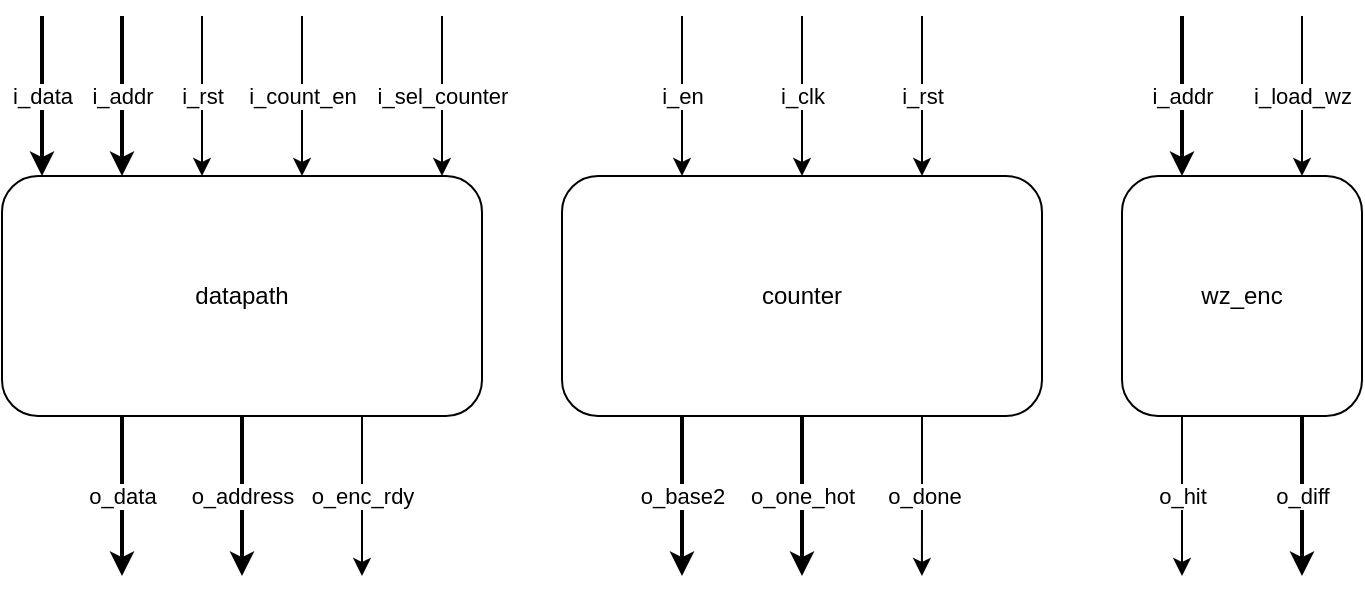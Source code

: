 <mxfile version="13.0.3" type="device" pages="5"><diagram id="U-u-7wbyXNDaU-ZjWPHe" name="components"><mxGraphModel dx="1326" dy="829" grid="1" gridSize="10" guides="1" tooltips="1" connect="1" arrows="1" fold="1" page="1" pageScale="1" pageWidth="1654" pageHeight="1169" math="0" shadow="0"><root><mxCell id="Kmbq1MY3K7T4Lk6qMz7o-0"/><mxCell id="Kmbq1MY3K7T4Lk6qMz7o-1" parent="Kmbq1MY3K7T4Lk6qMz7o-0"/><mxCell id="Kmbq1MY3K7T4Lk6qMz7o-9" value="o_done" style="edgeStyle=orthogonalEdgeStyle;rounded=0;orthogonalLoop=1;jettySize=auto;html=1;exitX=0.75;exitY=1;exitDx=0;exitDy=0;strokeWidth=1;" parent="Kmbq1MY3K7T4Lk6qMz7o-1" source="Kmbq1MY3K7T4Lk6qMz7o-2" edge="1"><mxGeometry relative="1" as="geometry"><mxPoint x="939.966" y="560.0" as="targetPoint"/></mxGeometry></mxCell><mxCell id="Kmbq1MY3K7T4Lk6qMz7o-2" value="counter" style="rounded=1;whiteSpace=wrap;html=1;" parent="Kmbq1MY3K7T4Lk6qMz7o-1" vertex="1"><mxGeometry x="760" y="360" width="240" height="120" as="geometry"/></mxCell><mxCell id="Kmbq1MY3K7T4Lk6qMz7o-3" value="i_en" style="endArrow=classic;html=1;entryX=0.25;entryY=0;entryDx=0;entryDy=0;" parent="Kmbq1MY3K7T4Lk6qMz7o-1" target="Kmbq1MY3K7T4Lk6qMz7o-2" edge="1"><mxGeometry width="50" height="50" relative="1" as="geometry"><mxPoint x="820" y="280" as="sourcePoint"/><mxPoint x="1020" y="420" as="targetPoint"/></mxGeometry></mxCell><mxCell id="Kmbq1MY3K7T4Lk6qMz7o-4" value="i_clk" style="endArrow=classic;html=1;entryX=0.5;entryY=0;entryDx=0;entryDy=0;" parent="Kmbq1MY3K7T4Lk6qMz7o-1" target="Kmbq1MY3K7T4Lk6qMz7o-2" edge="1"><mxGeometry width="50" height="50" relative="1" as="geometry"><mxPoint x="880" y="280" as="sourcePoint"/><mxPoint x="900" y="330" as="targetPoint"/></mxGeometry></mxCell><mxCell id="Kmbq1MY3K7T4Lk6qMz7o-5" value="i_rst" style="endArrow=classic;html=1;entryX=0.75;entryY=0;entryDx=0;entryDy=0;" parent="Kmbq1MY3K7T4Lk6qMz7o-1" target="Kmbq1MY3K7T4Lk6qMz7o-2" edge="1"><mxGeometry width="50" height="50" relative="1" as="geometry"><mxPoint x="940" y="280" as="sourcePoint"/><mxPoint x="1090" y="310" as="targetPoint"/></mxGeometry></mxCell><mxCell id="Kmbq1MY3K7T4Lk6qMz7o-7" value="o_base2" style="endArrow=classic;html=1;exitX=0.25;exitY=1;exitDx=0;exitDy=0;strokeWidth=2;" parent="Kmbq1MY3K7T4Lk6qMz7o-1" source="Kmbq1MY3K7T4Lk6qMz7o-2" edge="1"><mxGeometry width="50" height="50" relative="1" as="geometry"><mxPoint x="910" y="480" as="sourcePoint"/><mxPoint x="820" y="560" as="targetPoint"/></mxGeometry></mxCell><mxCell id="Kmbq1MY3K7T4Lk6qMz7o-8" value="o_one_hot" style="endArrow=classic;html=1;exitX=0.5;exitY=1;exitDx=0;exitDy=0;strokeWidth=2;" parent="Kmbq1MY3K7T4Lk6qMz7o-1" source="Kmbq1MY3K7T4Lk6qMz7o-2" edge="1"><mxGeometry width="50" height="50" relative="1" as="geometry"><mxPoint x="859.66" y="490.0" as="sourcePoint"/><mxPoint x="880" y="560" as="targetPoint"/></mxGeometry></mxCell><mxCell id="gaJ0XXny2ykiaNRSYuWR-2" value="o_hit" style="edgeStyle=elbowEdgeStyle;rounded=0;orthogonalLoop=1;jettySize=auto;elbow=vertical;html=1;exitX=0.25;exitY=1;exitDx=0;exitDy=0;" parent="Kmbq1MY3K7T4Lk6qMz7o-1" source="TLM-tH3S3ComX0sY8Gb4-0" edge="1"><mxGeometry relative="1" as="geometry"><mxPoint x="1070" y="560" as="targetPoint"/></mxGeometry></mxCell><mxCell id="gaJ0XXny2ykiaNRSYuWR-3" value="o_diff" style="edgeStyle=elbowEdgeStyle;rounded=0;orthogonalLoop=1;jettySize=auto;elbow=vertical;html=1;exitX=0.75;exitY=1;exitDx=0;exitDy=0;strokeWidth=2;" parent="Kmbq1MY3K7T4Lk6qMz7o-1" source="TLM-tH3S3ComX0sY8Gb4-0" edge="1"><mxGeometry relative="1" as="geometry"><mxPoint x="1130" y="560" as="targetPoint"/></mxGeometry></mxCell><mxCell id="TLM-tH3S3ComX0sY8Gb4-0" value="wz_enc" style="rounded=1;whiteSpace=wrap;html=1;" parent="Kmbq1MY3K7T4Lk6qMz7o-1" vertex="1"><mxGeometry x="1040" y="360" width="120" height="120" as="geometry"/></mxCell><mxCell id="gaJ0XXny2ykiaNRSYuWR-4" value="i_addr" style="endArrow=classic;html=1;entryX=0.25;entryY=0;entryDx=0;entryDy=0;strokeWidth=2;" parent="Kmbq1MY3K7T4Lk6qMz7o-1" target="TLM-tH3S3ComX0sY8Gb4-0" edge="1"><mxGeometry width="50" height="50" relative="1" as="geometry"><mxPoint x="1070" y="280" as="sourcePoint"/><mxPoint x="1070" y="280" as="targetPoint"/></mxGeometry></mxCell><mxCell id="gaJ0XXny2ykiaNRSYuWR-5" value="i_load_wz" style="endArrow=classic;html=1;entryX=0.75;entryY=0;entryDx=0;entryDy=0;" parent="Kmbq1MY3K7T4Lk6qMz7o-1" target="TLM-tH3S3ComX0sY8Gb4-0" edge="1"><mxGeometry width="50" height="50" relative="1" as="geometry"><mxPoint x="1130" y="280" as="sourcePoint"/><mxPoint x="1080" y="370" as="targetPoint"/></mxGeometry></mxCell><mxCell id="RjGro2u4L_zNt9TuXHFy-1" value="o_data" style="edgeStyle=elbowEdgeStyle;rounded=0;orthogonalLoop=1;jettySize=auto;elbow=vertical;html=1;exitX=0.25;exitY=1;exitDx=0;exitDy=0;strokeWidth=2;" parent="Kmbq1MY3K7T4Lk6qMz7o-1" source="RjGro2u4L_zNt9TuXHFy-0" edge="1"><mxGeometry relative="1" as="geometry"><mxPoint x="540" y="560" as="targetPoint"/></mxGeometry></mxCell><mxCell id="RjGro2u4L_zNt9TuXHFy-2" value="o_address" style="edgeStyle=elbowEdgeStyle;rounded=0;orthogonalLoop=1;jettySize=auto;elbow=vertical;html=1;exitX=0.5;exitY=1;exitDx=0;exitDy=0;strokeWidth=2;" parent="Kmbq1MY3K7T4Lk6qMz7o-1" source="RjGro2u4L_zNt9TuXHFy-0" edge="1"><mxGeometry relative="1" as="geometry"><mxPoint x="600" y="560" as="targetPoint"/></mxGeometry></mxCell><mxCell id="RjGro2u4L_zNt9TuXHFy-3" value="o_enc_rdy" style="edgeStyle=elbowEdgeStyle;rounded=0;orthogonalLoop=1;jettySize=auto;elbow=vertical;html=1;exitX=0.75;exitY=1;exitDx=0;exitDy=0;strokeWidth=1;" parent="Kmbq1MY3K7T4Lk6qMz7o-1" source="RjGro2u4L_zNt9TuXHFy-0" edge="1"><mxGeometry relative="1" as="geometry"><mxPoint x="660" y="560" as="targetPoint"/></mxGeometry></mxCell><mxCell id="RjGro2u4L_zNt9TuXHFy-0" value="datapath" style="rounded=1;whiteSpace=wrap;html=1;" parent="Kmbq1MY3K7T4Lk6qMz7o-1" vertex="1"><mxGeometry x="480" y="360" width="240" height="120" as="geometry"/></mxCell><mxCell id="RjGro2u4L_zNt9TuXHFy-4" value="i_rst" style="endArrow=classic;html=1;strokeWidth=1;" parent="Kmbq1MY3K7T4Lk6qMz7o-1" edge="1"><mxGeometry width="50" height="50" relative="1" as="geometry"><mxPoint x="580" y="280" as="sourcePoint"/><mxPoint x="580" y="360" as="targetPoint"/></mxGeometry></mxCell><mxCell id="RjGro2u4L_zNt9TuXHFy-5" value="i_data" style="endArrow=classic;html=1;strokeWidth=2;entryX=0.25;entryY=0;entryDx=0;entryDy=0;" parent="Kmbq1MY3K7T4Lk6qMz7o-1" edge="1"><mxGeometry width="50" height="50" relative="1" as="geometry"><mxPoint x="500" y="280" as="sourcePoint"/><mxPoint x="500" y="360" as="targetPoint"/></mxGeometry></mxCell><mxCell id="RjGro2u4L_zNt9TuXHFy-6" value="i_addr" style="endArrow=classic;html=1;strokeWidth=2;entryX=0.25;entryY=0;entryDx=0;entryDy=0;" parent="Kmbq1MY3K7T4Lk6qMz7o-1" edge="1"><mxGeometry width="50" height="50" relative="1" as="geometry"><mxPoint x="540" y="280" as="sourcePoint"/><mxPoint x="540" y="360" as="targetPoint"/></mxGeometry></mxCell><mxCell id="RjGro2u4L_zNt9TuXHFy-7" value="i_count_en" style="endArrow=classic;html=1;strokeWidth=1;entryX=0.25;entryY=0;entryDx=0;entryDy=0;" parent="Kmbq1MY3K7T4Lk6qMz7o-1" edge="1"><mxGeometry width="50" height="50" relative="1" as="geometry"><mxPoint x="630" y="280" as="sourcePoint"/><mxPoint x="630" y="360" as="targetPoint"/></mxGeometry></mxCell><mxCell id="RjGro2u4L_zNt9TuXHFy-8" value="i_sel_counter" style="endArrow=classic;html=1;strokeWidth=1;entryX=0.25;entryY=0;entryDx=0;entryDy=0;" parent="Kmbq1MY3K7T4Lk6qMz7o-1" edge="1"><mxGeometry width="50" height="50" relative="1" as="geometry"><mxPoint x="700" y="280" as="sourcePoint"/><mxPoint x="700" y="360" as="targetPoint"/></mxGeometry></mxCell></root></mxGraphModel></diagram><diagram id="ENwiWBArQQKBc1c1iL5N" name="main"><mxGraphModel dx="1185" dy="704" grid="1" gridSize="10" guides="1" tooltips="1" connect="1" arrows="1" fold="1" page="1" pageScale="1" pageWidth="1654" pageHeight="1169" math="0" shadow="0"><root><mxCell id="5516ct2orETb8emHMhww-0"/><mxCell id="5516ct2orETb8emHMhww-1" parent="5516ct2orETb8emHMhww-0"/><mxCell id="Lgjb-WI2mwpYRrPppWM4-3" value="o_data" style="edgeStyle=none;rounded=0;comic=0;jumpStyle=none;orthogonalLoop=1;jettySize=auto;html=1;exitX=0.25;exitY=1;exitDx=0;exitDy=0;entryX=0.5;entryY=0;entryDx=0;entryDy=0;shadow=0;strokeWidth=2;" edge="1" parent="5516ct2orETb8emHMhww-1" target="Lgjb-WI2mwpYRrPppWM4-1"><mxGeometry relative="1" as="geometry"><mxPoint x="700" y="440" as="sourcePoint"/></mxGeometry></mxCell><mxCell id="Lgjb-WI2mwpYRrPppWM4-4" value="o_address" style="edgeStyle=none;rounded=0;comic=0;jumpStyle=none;orthogonalLoop=1;jettySize=auto;html=1;exitX=0.5;exitY=1;exitDx=0;exitDy=0;shadow=0;strokeWidth=2;fontStyle=5" edge="1" parent="5516ct2orETb8emHMhww-1"><mxGeometry relative="1" as="geometry"><mxPoint x="770" y="680" as="targetPoint"/><mxPoint x="770" y="440" as="sourcePoint"/></mxGeometry></mxCell><mxCell id="Lgjb-WI2mwpYRrPppWM4-13" value="o_done" style="rounded=0;comic=0;jumpStyle=none;orthogonalLoop=1;jettySize=auto;elbow=vertical;html=1;exitX=0.75;exitY=1;exitDx=0;exitDy=0;shadow=0;strokeWidth=1;fontStyle=5" edge="1" parent="5516ct2orETb8emHMhww-1"><mxGeometry relative="1" as="geometry"><mxPoint x="840" y="680" as="targetPoint"/><mxPoint x="840" y="440" as="sourcePoint"/></mxGeometry></mxCell><mxCell id="Lgjb-WI2mwpYRrPppWM4-0" value="datapath" style="rounded=1;whiteSpace=wrap;html=1;" vertex="1" parent="5516ct2orETb8emHMhww-1"><mxGeometry x="680" y="320" width="280" height="120" as="geometry"/></mxCell><mxCell id="Lgjb-WI2mwpYRrPppWM4-5" value="o_data" style="edgeStyle=none;rounded=0;comic=0;jumpStyle=none;orthogonalLoop=1;jettySize=auto;html=1;shadow=0;strokeWidth=2;fontStyle=5" edge="1" parent="5516ct2orETb8emHMhww-1" source="Lgjb-WI2mwpYRrPppWM4-1"><mxGeometry relative="1" as="geometry"><mxPoint x="700" y="680" as="targetPoint"/></mxGeometry></mxCell><mxCell id="Lgjb-WI2mwpYRrPppWM4-1" value="r_cache" style="rounded=0;whiteSpace=wrap;html=1;" vertex="1" parent="5516ct2orETb8emHMhww-1"><mxGeometry x="660" y="520" width="80" height="40" as="geometry"/></mxCell><mxCell id="Lgjb-WI2mwpYRrPppWM4-2" value="i_data" style="endArrow=classic;html=1;shadow=0;strokeWidth=2;entryX=0.25;entryY=0;entryDx=0;entryDy=0;fontStyle=5" edge="1" parent="5516ct2orETb8emHMhww-1"><mxGeometry width="50" height="50" relative="1" as="geometry"><mxPoint x="800" y="160" as="sourcePoint"/><mxPoint x="800" y="320" as="targetPoint"/></mxGeometry></mxCell><mxCell id="Lgjb-WI2mwpYRrPppWM4-6" value="count_en" style="endArrow=classic;html=1;shadow=0;strokeWidth=1;" edge="1" parent="5516ct2orETb8emHMhww-1"><mxGeometry width="50" height="50" relative="1" as="geometry"><mxPoint x="540" y="349.5" as="sourcePoint"/><mxPoint x="680" y="349.5" as="targetPoint"/></mxGeometry></mxCell><mxCell id="Lgjb-WI2mwpYRrPppWM4-7" value="addr" style="endArrow=classic;html=1;shadow=0;strokeWidth=1;" edge="1" parent="5516ct2orETb8emHMhww-1"><mxGeometry width="50" height="50" relative="1" as="geometry"><mxPoint x="540" y="379.5" as="sourcePoint"/><mxPoint x="680" y="379.5" as="targetPoint"/></mxGeometry></mxCell><mxCell id="Lgjb-WI2mwpYRrPppWM4-8" value="sel_counter" style="endArrow=classic;html=1;shadow=0;strokeWidth=1;" edge="1" parent="5516ct2orETb8emHMhww-1"><mxGeometry width="50" height="50" relative="1" as="geometry"><mxPoint x="540" y="409.5" as="sourcePoint"/><mxPoint x="680" y="409.5" as="targetPoint"/></mxGeometry></mxCell><mxCell id="Lgjb-WI2mwpYRrPppWM4-9" value="o_enc_rdy" style="endArrow=classic;html=1;shadow=0;strokeWidth=1;" edge="1" parent="5516ct2orETb8emHMhww-1"><mxGeometry width="50" height="50" relative="1" as="geometry"><mxPoint x="960" y="360" as="sourcePoint"/><mxPoint x="1040" y="360" as="targetPoint"/><mxPoint as="offset"/></mxGeometry></mxCell><mxCell id="Lgjb-WI2mwpYRrPppWM4-10" value="i_rst" style="endArrow=classic;html=1;shadow=0;strokeWidth=1;entryX=0.25;entryY=0;entryDx=0;entryDy=0;fontStyle=5" edge="1" parent="5516ct2orETb8emHMhww-1"><mxGeometry width="50" height="50" relative="1" as="geometry"><mxPoint x="760" y="160" as="sourcePoint"/><mxPoint x="760" y="320" as="targetPoint"/></mxGeometry></mxCell><mxCell id="Lgjb-WI2mwpYRrPppWM4-11" value="" style="endArrow=classic;html=1;shadow=0;strokeWidth=1;entryX=0.25;entryY=0;entryDx=0;entryDy=0;edgeStyle=elbowEdgeStyle;elbow=vertical;rounded=0;" edge="1" parent="5516ct2orETb8emHMhww-1"><mxGeometry width="50" height="50" relative="1" as="geometry"><mxPoint x="480" y="160" as="sourcePoint"/><mxPoint x="710" y="320" as="targetPoint"/></mxGeometry></mxCell><mxCell id="Lgjb-WI2mwpYRrPppWM4-12" value="i_clk" style="endArrow=classic;html=1;shadow=0;strokeWidth=1;entryX=0;entryY=0.5;entryDx=0;entryDy=0;edgeStyle=elbowEdgeStyle;elbow=vertical;rounded=0;fontStyle=5" edge="1" parent="5516ct2orETb8emHMhww-1" target="Lgjb-WI2mwpYRrPppWM4-1"><mxGeometry x="-0.857" width="50" height="50" relative="1" as="geometry"><mxPoint x="480" y="160" as="sourcePoint"/><mxPoint x="720" y="330" as="targetPoint"/><Array as="points"><mxPoint x="590" y="540"/></Array><mxPoint as="offset"/></mxGeometry></mxCell><mxCell id="Lgjb-WI2mwpYRrPppWM4-14" value="o_en" style="rounded=0;comic=0;jumpStyle=none;orthogonalLoop=1;jettySize=auto;elbow=vertical;html=1;exitX=0.75;exitY=1;exitDx=0;exitDy=0;shadow=0;strokeWidth=1;fontStyle=5" edge="1" parent="5516ct2orETb8emHMhww-1"><mxGeometry relative="1" as="geometry"><mxPoint x="880" y="680" as="targetPoint"/><mxPoint x="880" y="440" as="sourcePoint"/></mxGeometry></mxCell><mxCell id="Lgjb-WI2mwpYRrPppWM4-15" value="o_we" style="rounded=0;comic=0;jumpStyle=none;orthogonalLoop=1;jettySize=auto;elbow=vertical;html=1;exitX=0.75;exitY=1;exitDx=0;exitDy=0;shadow=0;strokeWidth=1;fontStyle=5" edge="1" parent="5516ct2orETb8emHMhww-1"><mxGeometry relative="1" as="geometry"><mxPoint x="920" y="680" as="targetPoint"/><mxPoint x="920" y="440" as="sourcePoint"/></mxGeometry></mxCell></root></mxGraphModel></diagram><diagram name="datapath" id="90a13364-a465-7bf4-72fc-28e22215d7a0"><mxGraphModel dx="1422" dy="845" grid="1" gridSize="10" guides="1" tooltips="1" connect="1" arrows="1" fold="1" page="1" pageScale="1.5" pageWidth="1169" pageHeight="826" background="#ffffff" math="0" shadow="0"><root><mxCell id="0" style=";html=1;"/><mxCell id="1" style=";html=1;" parent="0"/><mxCell id="UU-vwFMuOgw6ZdOPtL1q-74" style="edgeStyle=orthogonalEdgeStyle;rounded=0;orthogonalLoop=1;jettySize=auto;html=1;entryX=0.25;entryY=0;entryDx=0;entryDy=0;startArrow=none;startFill=0;endArrow=classic;endFill=1;strokeWidth=2;" parent="1" target="UU-vwFMuOgw6ZdOPtL1q-73" edge="1"><mxGeometry relative="1" as="geometry"><mxPoint x="320" y="220" as="sourcePoint"/></mxGeometry></mxCell><mxCell id="UU-vwFMuOgw6ZdOPtL1q-90" style="edgeStyle=orthogonalEdgeStyle;rounded=0;orthogonalLoop=1;jettySize=auto;html=1;entryX=0.25;entryY=0;entryDx=0;entryDy=0;startArrow=none;startFill=0;endArrow=classic;endFill=1;strokeWidth=2;" parent="1" target="UU-vwFMuOgw6ZdOPtL1q-76" edge="1"><mxGeometry relative="1" as="geometry"><mxPoint x="320" y="220" as="sourcePoint"/></mxGeometry></mxCell><mxCell id="ANZTSxBpEWUPk6gIo-lv-10" style="edgeStyle=orthogonalEdgeStyle;rounded=0;orthogonalLoop=1;jettySize=auto;html=1;entryX=0.75;entryY=1;entryDx=0;entryDy=0;strokeWidth=2;" parent="1" target="ANZTSxBpEWUPk6gIo-lv-8" edge="1"><mxGeometry relative="1" as="geometry"><mxPoint x="320" y="220" as="sourcePoint"/><Array as="points"><mxPoint x="480" y="220"/><mxPoint x="480" y="680"/></Array></mxGeometry></mxCell><mxCell id="zD5_BZJarvWdJ6b_i9cq-2" value="8" style="text;html=1;align=center;verticalAlign=middle;resizable=0;points=[];autosize=1;" parent="1" vertex="1"><mxGeometry x="400" y="200" width="20" height="20" as="geometry"/></mxCell><mxCell id="fnKZghGSpmCTNJsCgcXP-64" style="edgeStyle=elbowEdgeStyle;rounded=0;orthogonalLoop=1;jettySize=auto;elbow=vertical;html=1;strokeWidth=2;fontSize=12;" parent="1" source="UU-vwFMuOgw6ZdOPtL1q-29" target="ANZTSxBpEWUPk6gIo-lv-1" edge="1"><mxGeometry relative="1" as="geometry"><Array as="points"><mxPoint x="620" y="620"/></Array></mxGeometry></mxCell><mxCell id="fnKZghGSpmCTNJsCgcXP-65" style="edgeStyle=elbowEdgeStyle;rounded=0;orthogonalLoop=1;jettySize=auto;elbow=vertical;html=1;strokeWidth=2;fontSize=12;" parent="1" source="UU-vwFMuOgw6ZdOPtL1q-29" target="UU-vwFMuOgw6ZdOPtL1q-117" edge="1"><mxGeometry relative="1" as="geometry"/></mxCell><mxCell id="UU-vwFMuOgw6ZdOPtL1q-29" value="concat" style="rounded=0;whiteSpace=wrap;html=1;portConstraintRotation=0;" parent="1" vertex="1"><mxGeometry x="630" y="560" width="120" height="40" as="geometry"/></mxCell><mxCell id="fnKZghGSpmCTNJsCgcXP-54" style="edgeStyle=elbowEdgeStyle;rounded=0;orthogonalLoop=1;jettySize=auto;html=1;exitX=0.25;exitY=1;exitDx=0;exitDy=0;entryX=0.25;entryY=0;entryDx=0;entryDy=0;strokeWidth=1;fontSize=12;elbow=vertical;" parent="1" source="UU-vwFMuOgw6ZdOPtL1q-73" target="UU-vwFMuOgw6ZdOPtL1q-29" edge="1"><mxGeometry relative="1" as="geometry"/></mxCell><mxCell id="fnKZghGSpmCTNJsCgcXP-59" style="edgeStyle=elbowEdgeStyle;rounded=0;orthogonalLoop=1;jettySize=auto;elbow=vertical;html=1;exitX=0.75;exitY=1;exitDx=0;exitDy=0;entryX=0.175;entryY=0.75;entryDx=0;entryDy=0;entryPerimeter=0;strokeWidth=2;fontSize=12;" parent="1" source="UU-vwFMuOgw6ZdOPtL1q-73" target="fnKZghGSpmCTNJsCgcXP-39" edge="1"><mxGeometry relative="1" as="geometry"><Array as="points"><mxPoint x="850" y="500"/><mxPoint x="870" y="520"/><mxPoint x="880" y="430"/><mxPoint x="810" y="410"/></Array></mxGeometry></mxCell><mxCell id="UU-vwFMuOgw6ZdOPtL1q-73" value="wz_enc" style="rounded=1;whiteSpace=wrap;html=1;absoluteArcSize=1;arcSize=14;strokeWidth=2;fillColor=#ffffff;" parent="1" vertex="1"><mxGeometry x="640" y="280" width="80" height="80" as="geometry"/></mxCell><mxCell id="fnKZghGSpmCTNJsCgcXP-55" style="edgeStyle=elbowEdgeStyle;rounded=0;orthogonalLoop=1;jettySize=auto;html=1;exitX=0.25;exitY=1;exitDx=0;exitDy=0;entryX=0.5;entryY=0;entryDx=0;entryDy=0;strokeWidth=1;fontSize=12;elbow=vertical;" parent="1" source="UU-vwFMuOgw6ZdOPtL1q-76" target="UU-vwFMuOgw6ZdOPtL1q-29" edge="1"><mxGeometry relative="1" as="geometry"><Array as="points"><mxPoint x="740" y="420"/><mxPoint x="710" y="450"/><mxPoint x="740" y="480"/></Array></mxGeometry></mxCell><mxCell id="fnKZghGSpmCTNJsCgcXP-60" style="edgeStyle=elbowEdgeStyle;rounded=0;orthogonalLoop=1;jettySize=auto;elbow=vertical;html=1;exitX=0.75;exitY=1;exitDx=0;exitDy=0;entryX=0.25;entryY=0.5;entryDx=0;entryDy=0;entryPerimeter=0;strokeWidth=2;fontSize=12;" parent="1" source="UU-vwFMuOgw6ZdOPtL1q-76" target="fnKZghGSpmCTNJsCgcXP-39" edge="1"><mxGeometry relative="1" as="geometry"><Array as="points"><mxPoint x="880" y="490"/><mxPoint x="900" y="420"/><mxPoint x="880" y="440"/><mxPoint x="870" y="420"/></Array></mxGeometry></mxCell><mxCell id="UU-vwFMuOgw6ZdOPtL1q-76" value="wz_enc" style="rounded=1;whiteSpace=wrap;html=1;absoluteArcSize=1;arcSize=14;strokeWidth=2;fillColor=#ffffff;" parent="1" vertex="1"><mxGeometry x="760" y="280" width="80" height="80" as="geometry"/></mxCell><mxCell id="fnKZghGSpmCTNJsCgcXP-56" style="edgeStyle=elbowEdgeStyle;rounded=0;orthogonalLoop=1;jettySize=auto;html=1;exitX=0.25;exitY=1;exitDx=0;exitDy=0;entryX=0.75;entryY=0;entryDx=0;entryDy=0;strokeWidth=1;fontSize=12;elbow=vertical;" parent="1" source="UU-vwFMuOgw6ZdOPtL1q-82" target="UU-vwFMuOgw6ZdOPtL1q-29" edge="1"><mxGeometry relative="1" as="geometry"><Array as="points"><mxPoint x="780" y="430"/><mxPoint x="760" y="460"/><mxPoint x="820" y="470"/><mxPoint x="830" y="470"/><mxPoint x="840" y="480"/><mxPoint x="820" y="500"/></Array></mxGeometry></mxCell><mxCell id="fnKZghGSpmCTNJsCgcXP-61" style="edgeStyle=elbowEdgeStyle;rounded=0;orthogonalLoop=1;jettySize=auto;elbow=vertical;html=1;exitX=0.75;exitY=1;exitDx=0;exitDy=0;entryX=0.175;entryY=0.25;entryDx=0;entryDy=0;entryPerimeter=0;strokeWidth=2;fontSize=12;" parent="1" source="UU-vwFMuOgw6ZdOPtL1q-82" target="fnKZghGSpmCTNJsCgcXP-39" edge="1"><mxGeometry relative="1" as="geometry"/></mxCell><mxCell id="UU-vwFMuOgw6ZdOPtL1q-82" value="wz_enc" style="rounded=1;whiteSpace=wrap;html=1;absoluteArcSize=1;arcSize=14;strokeWidth=2;fillColor=#ffffff;" parent="1" vertex="1"><mxGeometry x="920" y="280" width="80" height="80" as="geometry"/></mxCell><mxCell id="fnKZghGSpmCTNJsCgcXP-67" style="edgeStyle=elbowEdgeStyle;rounded=0;orthogonalLoop=1;jettySize=auto;elbow=vertical;html=1;entryX=0.75;entryY=0;entryDx=0;entryDy=0;strokeWidth=2;fontSize=12;" parent="1" source="UU-vwFMuOgw6ZdOPtL1q-97" target="ANZTSxBpEWUPk6gIo-lv-4" edge="1"><mxGeometry relative="1" as="geometry"><Array as="points"><mxPoint x="830" y="780"/></Array></mxGeometry></mxCell><mxCell id="UU-vwFMuOgw6ZdOPtL1q-97" value="&lt;div&gt;one hot&lt;/div&gt;" style="shape=trapezoid;perimeter=trapezoidPerimeter;whiteSpace=wrap;html=1;direction=west;" parent="1" vertex="1"><mxGeometry x="940" y="680" width="40" height="40" as="geometry"/></mxCell><mxCell id="ANZTSxBpEWUPk6gIo-lv-5" style="edgeStyle=orthogonalEdgeStyle;rounded=0;orthogonalLoop=1;jettySize=auto;html=1;entryX=0.25;entryY=0;entryDx=0;entryDy=0;strokeWidth=2;" parent="1" source="UU-vwFMuOgw6ZdOPtL1q-117" target="ANZTSxBpEWUPk6gIo-lv-4" edge="1"><mxGeometry relative="1" as="geometry"/></mxCell><mxCell id="UU-vwFMuOgw6ZdOPtL1q-117" value="&lt;div&gt;one hot -&amp;gt; base 2&lt;/div&gt;" style="shape=trapezoid;perimeter=trapezoidPerimeter;whiteSpace=wrap;html=1;direction=west;size=0;" parent="1" vertex="1"><mxGeometry x="630" y="680" width="120" height="40" as="geometry"/></mxCell><mxCell id="fnKZghGSpmCTNJsCgcXP-63" style="edgeStyle=elbowEdgeStyle;rounded=0;orthogonalLoop=1;jettySize=auto;elbow=vertical;html=1;entryX=1;entryY=0.5;entryDx=0;entryDy=0;strokeWidth=1;fontSize=12;" parent="1" source="ANZTSxBpEWUPk6gIo-lv-1" target="ANZTSxBpEWUPk6gIo-lv-8" edge="1"><mxGeometry relative="1" as="geometry"><Array as="points"><mxPoint x="490" y="620"/></Array></mxGeometry></mxCell><mxCell id="ANZTSxBpEWUPk6gIo-lv-1" value="= &quot;0..0&quot;" style="whiteSpace=wrap;html=1;aspect=fixed;" parent="1" vertex="1"><mxGeometry x="520" y="600" width="40" height="40" as="geometry"/></mxCell><mxCell id="f2RvjqjpFMo0ttfPOouO-3" style="edgeStyle=orthogonalEdgeStyle;rounded=0;orthogonalLoop=1;jettySize=auto;html=1;entryX=0.25;entryY=1;entryDx=0;entryDy=0;strokeWidth=2;" parent="1" source="ANZTSxBpEWUPk6gIo-lv-4" target="ANZTSxBpEWUPk6gIo-lv-8" edge="1"><mxGeometry relative="1" as="geometry"/></mxCell><mxCell id="ANZTSxBpEWUPk6gIo-lv-4" value="1&amp;amp;&amp;amp;" style="rounded=0;whiteSpace=wrap;html=1;direction=south;" parent="1" vertex="1"><mxGeometry x="520" y="720" width="40" height="80" as="geometry"/></mxCell><mxCell id="f2RvjqjpFMo0ttfPOouO-2" value="o_data" style="edgeStyle=orthogonalEdgeStyle;rounded=0;orthogonalLoop=1;jettySize=auto;html=1;strokeWidth=2;" parent="1" source="ANZTSxBpEWUPk6gIo-lv-8" edge="1"><mxGeometry relative="1" as="geometry"><mxPoint x="240" y="700" as="targetPoint"/></mxGeometry></mxCell><mxCell id="ANZTSxBpEWUPk6gIo-lv-8" value="1&lt;br&gt;&lt;br&gt;0" style="shape=trapezoid;perimeter=trapezoidPerimeter;whiteSpace=wrap;html=1;direction=north;" parent="1" vertex="1"><mxGeometry x="360" y="660" width="40" height="80" as="geometry"/></mxCell><mxCell id="Zlmip3JZs3uSMKgK2Kwt-2" value="o_address" style="edgeStyle=orthogonalEdgeStyle;rounded=0;orthogonalLoop=1;jettySize=auto;html=1;strokeWidth=2;" parent="1" source="Zlmip3JZs3uSMKgK2Kwt-1" edge="1"><mxGeometry relative="1" as="geometry"><mxPoint x="240" y="400" as="targetPoint"/></mxGeometry></mxCell><mxCell id="Zlmip3JZs3uSMKgK2Kwt-1" value="0&lt;br&gt;&lt;br&gt;1" style="shape=trapezoid;perimeter=trapezoidPerimeter;whiteSpace=wrap;html=1;direction=north;" parent="1" vertex="1"><mxGeometry x="360" y="360" width="40" height="80" as="geometry"/></mxCell><mxCell id="F2RpezKnoULTWUdSmdG8-3" value="one_hot" style="edgeStyle=orthogonalEdgeStyle;rounded=0;orthogonalLoop=1;jettySize=auto;html=1;entryX=0.5;entryY=0;entryDx=0;entryDy=0;strokeWidth=2;" parent="1" source="Zlmip3JZs3uSMKgK2Kwt-4" target="F2RpezKnoULTWUdSmdG8-2" edge="1"><mxGeometry relative="1" as="geometry"/></mxCell><mxCell id="fnKZghGSpmCTNJsCgcXP-69" value="base_2" style="edgeStyle=elbowEdgeStyle;rounded=0;orthogonalLoop=1;jettySize=auto;elbow=vertical;html=1;entryX=0.25;entryY=1;entryDx=0;entryDy=0;strokeWidth=2;fontSize=12;" parent="1" source="Zlmip3JZs3uSMKgK2Kwt-4" target="Zlmip3JZs3uSMKgK2Kwt-1" edge="1"><mxGeometry relative="1" as="geometry"><Array as="points"><mxPoint x="490" y="420"/></Array></mxGeometry></mxCell><mxCell id="fnKZghGSpmCTNJsCgcXP-73" value="o_enc_rdy" style="edgeStyle=elbowEdgeStyle;rounded=0;orthogonalLoop=1;jettySize=auto;elbow=vertical;html=1;strokeWidth=1;fontSize=12;" parent="1" source="Zlmip3JZs3uSMKgK2Kwt-4" edge="1"><mxGeometry relative="1" as="geometry"><mxPoint x="240" y="130" as="targetPoint"/></mxGeometry></mxCell><mxCell id="nXr28q1tsC3ML-Wkr7QW-1" value="i_clk" style="rounded=0;comic=0;jumpStyle=none;orthogonalLoop=1;jettySize=auto;elbow=vertical;html=1;shadow=0;strokeWidth=1;entryX=1;entryY=0.25;entryDx=0;entryDy=0;fontStyle=5" edge="1" parent="1"><mxGeometry relative="1" as="geometry"><mxPoint x="600" y="110" as="targetPoint"/><mxPoint x="680" y="110" as="sourcePoint"/><mxPoint as="offset"/></mxGeometry></mxCell><mxCell id="Zlmip3JZs3uSMKgK2Kwt-4" value="counter" style="rounded=1;whiteSpace=wrap;html=1;" parent="1" vertex="1"><mxGeometry x="520" y="100" width="80" height="60" as="geometry"/></mxCell><mxCell id="Zlmip3JZs3uSMKgK2Kwt-7" value="i_addr" style="endArrow=classic;html=1;entryX=0.75;entryY=1;entryDx=0;entryDy=0;strokeWidth=2;fontStyle=5" parent="1" target="Zlmip3JZs3uSMKgK2Kwt-1" edge="1"><mxGeometry width="50" height="50" relative="1" as="geometry"><mxPoint x="470" y="380" as="sourcePoint"/><mxPoint x="330" y="410" as="targetPoint"/></mxGeometry></mxCell><mxCell id="Zlmip3JZs3uSMKgK2Kwt-9" value="count_en" style="endArrow=classic;html=1;entryX=0.5;entryY=0;entryDx=0;entryDy=0;fontStyle=5" parent="1" target="Zlmip3JZs3uSMKgK2Kwt-4" edge="1"><mxGeometry width="50" height="50" relative="1" as="geometry"><mxPoint x="560" y="40" as="sourcePoint"/><mxPoint x="480" y="770" as="targetPoint"/></mxGeometry></mxCell><mxCell id="W2Qp0ukPPiJ_ZGKzm5ly-1" value="" style="endArrow=classic;html=1;entryX=1;entryY=0.5;entryDx=0;entryDy=0;" parent="1" target="Zlmip3JZs3uSMKgK2Kwt-1" edge="1"><mxGeometry width="50" height="50" relative="1" as="geometry"><mxPoint x="380" y="280" as="sourcePoint"/><mxPoint x="530" y="360" as="targetPoint"/></mxGeometry></mxCell><mxCell id="W2Qp0ukPPiJ_ZGKzm5ly-2" value="sel_counter" style="text;html=1;align=center;verticalAlign=middle;resizable=0;points=[];labelBackgroundColor=#ffffff;fontStyle=5" parent="W2Qp0ukPPiJ_ZGKzm5ly-1" vertex="1" connectable="0"><mxGeometry x="-0.529" y="-1" relative="1" as="geometry"><mxPoint as="offset"/></mxGeometry></mxCell><mxCell id="fnKZghGSpmCTNJsCgcXP-27" style="edgeStyle=orthogonalEdgeStyle;rounded=0;orthogonalLoop=1;jettySize=auto;html=1;entryX=0.625;entryY=0;entryDx=0;entryDy=0;entryPerimeter=0;strokeWidth=1;fontSize=36;" parent="1" source="F2RpezKnoULTWUdSmdG8-2" target="UU-vwFMuOgw6ZdOPtL1q-73" edge="1"><mxGeometry relative="1" as="geometry"><Array as="points"><mxPoint x="760" y="200"/><mxPoint x="690" y="200"/></Array></mxGeometry></mxCell><mxCell id="fnKZghGSpmCTNJsCgcXP-28" style="edgeStyle=orthogonalEdgeStyle;rounded=0;orthogonalLoop=1;jettySize=auto;html=1;entryX=0.75;entryY=0;entryDx=0;entryDy=0;strokeWidth=1;fontSize=36;" parent="1" source="F2RpezKnoULTWUdSmdG8-2" target="UU-vwFMuOgw6ZdOPtL1q-76" edge="1"><mxGeometry relative="1" as="geometry"><Array as="points"><mxPoint x="760" y="200"/><mxPoint x="820" y="200"/></Array></mxGeometry></mxCell><mxCell id="F2RpezKnoULTWUdSmdG8-2" value="split bus" style="shape=trapezoid;perimeter=trapezoidPerimeter;whiteSpace=wrap;html=1;" parent="1" vertex="1"><mxGeometry x="720" y="150" width="80" height="40" as="geometry"/></mxCell><mxCell id="k-jetFRCEl-ycJQCg4wN-1" value="i_data" style="text;html=1;align=center;verticalAlign=middle;resizable=0;points=[];autosize=1;fontStyle=5" parent="1" vertex="1"><mxGeometry x="320" y="200" width="50" height="20" as="geometry"/></mxCell><mxCell id="nFEA6nH7QA3lMUWdEzZK-1" value="load_wz" style="text;html=1;align=center;verticalAlign=middle;resizable=0;points=[];autosize=1;rotation=90;" parent="1" vertex="1"><mxGeometry x="680" y="240" width="60" height="20" as="geometry"/></mxCell><mxCell id="nFEA6nH7QA3lMUWdEzZK-2" value="addr" style="text;html=1;align=center;verticalAlign=middle;resizable=0;points=[];autosize=1;rotation=90;" parent="1" vertex="1"><mxGeometry x="650" y="240" width="40" height="20" as="geometry"/></mxCell><mxCell id="nFEA6nH7QA3lMUWdEzZK-3" value="load_wz" style="text;html=1;align=center;verticalAlign=middle;resizable=0;points=[];autosize=1;rotation=90;" parent="1" vertex="1"><mxGeometry x="800" y="240" width="60" height="20" as="geometry"/></mxCell><mxCell id="nFEA6nH7QA3lMUWdEzZK-4" value="addr" style="text;html=1;align=center;verticalAlign=middle;resizable=0;points=[];autosize=1;rotation=90;" parent="1" vertex="1"><mxGeometry x="770" y="240" width="40" height="20" as="geometry"/></mxCell><mxCell id="nFEA6nH7QA3lMUWdEzZK-15" value="load_wz" style="text;html=1;align=center;verticalAlign=middle;resizable=0;points=[];autosize=1;rotation=90;" parent="1" vertex="1"><mxGeometry x="960" y="240" width="60" height="20" as="geometry"/></mxCell><mxCell id="nFEA6nH7QA3lMUWdEzZK-16" value="addr" style="text;html=1;align=center;verticalAlign=middle;resizable=0;points=[];autosize=1;rotation=90;" parent="1" vertex="1"><mxGeometry x="930" y="240" width="40" height="20" as="geometry"/></mxCell><mxCell id="fnKZghGSpmCTNJsCgcXP-1" value="hit" style="text;html=1;align=center;verticalAlign=middle;resizable=0;points=[];autosize=1;rotation=90;" parent="1" vertex="1"><mxGeometry x="655" y="370" width="30" height="20" as="geometry"/></mxCell><mxCell id="fnKZghGSpmCTNJsCgcXP-2" value="diff" style="text;html=1;align=center;verticalAlign=middle;resizable=0;points=[];autosize=1;rotation=90;" parent="1" vertex="1"><mxGeometry x="695" y="370" width="30" height="20" as="geometry"/></mxCell><mxCell id="fnKZghGSpmCTNJsCgcXP-3" value="hit" style="text;html=1;align=center;verticalAlign=middle;resizable=0;points=[];autosize=1;rotation=90;" parent="1" vertex="1"><mxGeometry x="772.5" y="370" width="30" height="20" as="geometry"/></mxCell><mxCell id="fnKZghGSpmCTNJsCgcXP-4" value="diff" style="text;html=1;align=center;verticalAlign=middle;resizable=0;points=[];autosize=1;rotation=90;" parent="1" vertex="1"><mxGeometry x="815" y="370" width="30" height="20" as="geometry"/></mxCell><mxCell id="fnKZghGSpmCTNJsCgcXP-26" value="..." style="text;html=1;align=center;verticalAlign=middle;resizable=0;points=[];autosize=1;fontSize=36;" parent="1" vertex="1"><mxGeometry x="855" y="290" width="50" height="50" as="geometry"/></mxCell><mxCell id="fnKZghGSpmCTNJsCgcXP-31" value="" style="endArrow=none;dashed=1;html=1;strokeWidth=1;fontSize=36;" parent="1" edge="1"><mxGeometry width="50" height="50" relative="1" as="geometry"><mxPoint x="820" y="199.43" as="sourcePoint"/><mxPoint x="980" y="199.43" as="targetPoint"/></mxGeometry></mxCell><mxCell id="fnKZghGSpmCTNJsCgcXP-32" value="" style="endArrow=none;dashed=1;html=1;strokeWidth=2;fontSize=36;" parent="1" edge="1"><mxGeometry width="50" height="50" relative="1" as="geometry"><mxPoint x="780" y="219" as="sourcePoint"/><mxPoint x="940" y="219" as="targetPoint"/></mxGeometry></mxCell><mxCell id="fnKZghGSpmCTNJsCgcXP-33" value="" style="endArrow=classic;html=1;strokeWidth=1;fontSize=36;entryX=0.75;entryY=0;entryDx=0;entryDy=0;" parent="1" target="UU-vwFMuOgw6ZdOPtL1q-82" edge="1"><mxGeometry width="50" height="50" relative="1" as="geometry"><mxPoint x="980" y="200" as="sourcePoint"/><mxPoint x="920" y="210" as="targetPoint"/></mxGeometry></mxCell><mxCell id="fnKZghGSpmCTNJsCgcXP-34" value="" style="endArrow=classic;html=1;strokeWidth=2;fontSize=36;entryX=0.25;entryY=0;entryDx=0;entryDy=0;" parent="1" target="UU-vwFMuOgw6ZdOPtL1q-82" edge="1"><mxGeometry width="50" height="50" relative="1" as="geometry"><mxPoint x="940" y="220" as="sourcePoint"/><mxPoint x="970" y="120" as="targetPoint"/></mxGeometry></mxCell><mxCell id="fnKZghGSpmCTNJsCgcXP-66" style="edgeStyle=elbowEdgeStyle;rounded=0;orthogonalLoop=1;jettySize=auto;elbow=vertical;html=1;strokeWidth=2;fontSize=12;" parent="1" source="fnKZghGSpmCTNJsCgcXP-39" target="UU-vwFMuOgw6ZdOPtL1q-97" edge="1"><mxGeometry relative="1" as="geometry"/></mxCell><mxCell id="fnKZghGSpmCTNJsCgcXP-39" value="" style="shape=xor;whiteSpace=wrap;html=1;rounded=1;fontSize=36;direction=south;" parent="1" vertex="1"><mxGeometry x="920" y="560" width="80" height="40" as="geometry"/></mxCell><mxCell id="fnKZghGSpmCTNJsCgcXP-53" value="..." style="text;html=1;align=center;verticalAlign=middle;resizable=0;points=[];autosize=1;fontSize=12;" parent="1" vertex="1"><mxGeometry x="720" y="520" width="30" height="20" as="geometry"/></mxCell><mxCell id="fnKZghGSpmCTNJsCgcXP-57" value="..." style="text;html=1;align=center;verticalAlign=middle;resizable=0;points=[];autosize=1;fontSize=12;" parent="1" vertex="1"><mxGeometry x="990" y="530" width="30" height="20" as="geometry"/></mxCell><mxCell id="fnKZghGSpmCTNJsCgcXP-70" value="hit" style="text;html=1;align=center;verticalAlign=middle;resizable=0;points=[];autosize=1;rotation=90;" parent="1" vertex="1"><mxGeometry x="930" y="370" width="30" height="20" as="geometry"/></mxCell><mxCell id="fnKZghGSpmCTNJsCgcXP-71" value="diff" style="text;html=1;align=center;verticalAlign=middle;resizable=0;points=[];autosize=1;rotation=90;" parent="1" vertex="1"><mxGeometry x="972.5" y="370" width="30" height="20" as="geometry"/></mxCell><mxCell id="nXr28q1tsC3ML-Wkr7QW-2" value="i_clk" style="rounded=0;comic=0;jumpStyle=none;orthogonalLoop=1;jettySize=auto;elbow=vertical;html=1;shadow=0;strokeWidth=1;entryX=1;entryY=0.5;entryDx=0;entryDy=0;fontStyle=5" edge="1" parent="1" target="UU-vwFMuOgw6ZdOPtL1q-82"><mxGeometry relative="1" as="geometry"><mxPoint x="570" y="314.5" as="targetPoint"/><mxPoint x="1080" y="320" as="sourcePoint"/></mxGeometry></mxCell><mxCell id="25IWQAIQGac6tvZLd993-1" value="i_rst" style="rounded=0;comic=0;jumpStyle=none;orthogonalLoop=1;jettySize=auto;elbow=vertical;html=1;shadow=0;strokeWidth=1;entryX=1;entryY=0.25;entryDx=0;entryDy=0;fontStyle=5" edge="1" parent="1"><mxGeometry relative="1" as="geometry"><mxPoint x="520" y="110" as="targetPoint"/><mxPoint x="440" y="110" as="sourcePoint"/><mxPoint as="offset"/></mxGeometry></mxCell></root></mxGraphModel></diagram><diagram id="7zruwo4pMYL9POeYYlsD" name="wz_enc"><mxGraphModel dx="905" dy="691" grid="1" gridSize="10" guides="1" tooltips="1" connect="1" arrows="1" fold="1" page="1" pageScale="1" pageWidth="1654" pageHeight="1169" math="0" shadow="0"><root><mxCell id="tNyTPn_9c24HXyk_v2QT-0"/><mxCell id="tNyTPn_9c24HXyk_v2QT-1" parent="tNyTPn_9c24HXyk_v2QT-0"/><mxCell id="tNyTPn_9c24HXyk_v2QT-3" style="edgeStyle=orthogonalEdgeStyle;rounded=0;orthogonalLoop=1;jettySize=auto;html=1;entryX=0.25;entryY=0;entryDx=0;entryDy=0;strokeWidth=2;" parent="tNyTPn_9c24HXyk_v2QT-1" source="tNyTPn_9c24HXyk_v2QT-4" target="tNyTPn_9c24HXyk_v2QT-14" edge="1"><mxGeometry relative="1" as="geometry"/></mxCell><mxCell id="tNyTPn_9c24HXyk_v2QT-27" style="edgeStyle=elbowEdgeStyle;rounded=0;orthogonalLoop=1;jettySize=auto;html=1;entryX=0.5;entryY=0;entryDx=0;entryDy=0;strokeWidth=2;" parent="tNyTPn_9c24HXyk_v2QT-1" source="tNyTPn_9c24HXyk_v2QT-4" target="tNyTPn_9c24HXyk_v2QT-8" edge="1"><mxGeometry relative="1" as="geometry"/></mxCell><mxCell id="tNyTPn_9c24HXyk_v2QT-4" value="-" style="verticalLabelPosition=middle;verticalAlign=middle;html=1;shape=offPageConnector;rounded=0;size=0.5;shadow=0;comic=0;gradientColor=none;labelPosition=center;align=center;" parent="tNyTPn_9c24HXyk_v2QT-1" vertex="1"><mxGeometry x="480" y="400" width="40" height="40" as="geometry"/></mxCell><mxCell id="tNyTPn_9c24HXyk_v2QT-29" style="edgeStyle=orthogonalEdgeStyle;rounded=0;orthogonalLoop=1;jettySize=auto;html=1;entryX=0;entryY=0.5;entryDx=0;entryDy=0;" parent="tNyTPn_9c24HXyk_v2QT-1" source="tNyTPn_9c24HXyk_v2QT-8" target="tNyTPn_9c24HXyk_v2QT-14" edge="1"><mxGeometry relative="1" as="geometry"><Array as="points"><mxPoint x="460" y="620"/></Array></mxGeometry></mxCell><mxCell id="tNyTPn_9c24HXyk_v2QT-34" value="o_hit" style="edgeStyle=orthogonalEdgeStyle;rounded=0;orthogonalLoop=1;jettySize=auto;html=1;" parent="tNyTPn_9c24HXyk_v2QT-1" source="tNyTPn_9c24HXyk_v2QT-8" edge="1"><mxGeometry x="0.667" relative="1" as="geometry"><mxPoint x="460" y="680" as="targetPoint"/><mxPoint as="offset"/></mxGeometry></mxCell><mxCell id="tNyTPn_9c24HXyk_v2QT-8" value="&lt;div&gt;&amp;lt; &quot;100&quot;&lt;/div&gt;" style="whiteSpace=wrap;html=1;aspect=fixed;" parent="tNyTPn_9c24HXyk_v2QT-1" vertex="1"><mxGeometry x="440" y="520" width="40" height="40" as="geometry"/></mxCell><mxCell id="tNyTPn_9c24HXyk_v2QT-12" value="00" style="rounded=0;orthogonalLoop=1;jettySize=auto;html=1;exitX=0.75;exitY=0;exitDx=0;exitDy=0;startArrow=classic;startFill=1;endArrow=none;endFill=0;strokeWidth=2;" parent="tNyTPn_9c24HXyk_v2QT-1" source="tNyTPn_9c24HXyk_v2QT-14" edge="1"><mxGeometry relative="1" as="geometry"><mxPoint x="540" y="520" as="targetPoint"/></mxGeometry></mxCell><mxCell id="tNyTPn_9c24HXyk_v2QT-13" value="o_diff" style="edgeStyle=none;rounded=0;orthogonalLoop=1;jettySize=auto;html=1;startArrow=none;startFill=0;endArrow=classic;endFill=1;strokeWidth=2;" parent="tNyTPn_9c24HXyk_v2QT-1" source="tNyTPn_9c24HXyk_v2QT-14" edge="1"><mxGeometry relative="1" as="geometry"><mxPoint x="520" y="680" as="targetPoint"/></mxGeometry></mxCell><mxCell id="tNyTPn_9c24HXyk_v2QT-14" value="1&amp;nbsp; &amp;nbsp; &amp;nbsp; &amp;nbsp; &amp;nbsp;0" style="verticalLabelPosition=middle;verticalAlign=middle;html=1;shape=trapezoid;perimeter=trapezoidPerimeter;whiteSpace=wrap;size=0.23;arcSize=10;flipV=1;labelPosition=center;align=center;" parent="tNyTPn_9c24HXyk_v2QT-1" vertex="1"><mxGeometry x="480" y="600" width="80" height="40" as="geometry"/></mxCell><mxCell id="tNyTPn_9c24HXyk_v2QT-31" style="edgeStyle=orthogonalEdgeStyle;rounded=0;orthogonalLoop=1;jettySize=auto;html=1;entryX=0;entryY=0;entryDx=0;entryDy=0;strokeWidth=2;" parent="tNyTPn_9c24HXyk_v2QT-1" target="tNyTPn_9c24HXyk_v2QT-4" edge="1"><mxGeometry relative="1" as="geometry"><mxPoint x="480" y="280" as="sourcePoint"/></mxGeometry></mxCell><mxCell id="tNyTPn_9c24HXyk_v2QT-32" style="edgeStyle=orthogonalEdgeStyle;rounded=0;orthogonalLoop=1;jettySize=auto;html=1;entryX=1;entryY=0;entryDx=0;entryDy=0;" parent="tNyTPn_9c24HXyk_v2QT-1" source="tNyTPn_9c24HXyk_v2QT-21" target="tNyTPn_9c24HXyk_v2QT-4" edge="1"><mxGeometry relative="1" as="geometry"/></mxCell><mxCell id="xeamClJUuNbCs5P-Ir8--0" value="i_clk" style="rounded=0;orthogonalLoop=1;jettySize=auto;html=1;strokeWidth=1;fontStyle=5;entryX=1;entryY=0.25;entryDx=0;entryDy=0;" parent="tNyTPn_9c24HXyk_v2QT-1" target="tNyTPn_9c24HXyk_v2QT-21" edge="1"><mxGeometry x="0.045" relative="1" as="geometry"><mxPoint x="670" y="220" as="targetPoint"/><mxPoint x="600" y="330" as="sourcePoint"/><mxPoint as="offset"/></mxGeometry></mxCell><mxCell id="tNyTPn_9c24HXyk_v2QT-21" value="&lt;div&gt;r_wz&lt;/div&gt;" style="rounded=0;whiteSpace=wrap;html=1;" parent="tNyTPn_9c24HXyk_v2QT-1" vertex="1"><mxGeometry x="500" y="320" width="40" height="40" as="geometry"/></mxCell><mxCell id="tNyTPn_9c24HXyk_v2QT-22" value="load_wz" style="edgeStyle=orthogonalEdgeStyle;rounded=0;orthogonalLoop=1;jettySize=auto;html=1;comic=0;shadow=0;jumpStyle=none;fontStyle=5" parent="tNyTPn_9c24HXyk_v2QT-1" target="tNyTPn_9c24HXyk_v2QT-21" edge="1"><mxGeometry relative="1" as="geometry"><mxPoint x="520" y="280" as="sourcePoint"/></mxGeometry></mxCell><mxCell id="exFxeLRZDUccXGO-MaXy-0" value="addr" style="endArrow=classic;html=1;entryX=0;entryY=0.5;entryDx=0;entryDy=0;edgeStyle=elbowEdgeStyle;elbow=vertical;rounded=0;fontStyle=5;strokeWidth=2;" parent="tNyTPn_9c24HXyk_v2QT-1" target="tNyTPn_9c24HXyk_v2QT-21" edge="1"><mxGeometry width="50" height="50" relative="1" as="geometry"><mxPoint x="480" y="280" as="sourcePoint"/><mxPoint x="540" y="330" as="targetPoint"/><Array as="points"><mxPoint x="490" y="340"/></Array></mxGeometry></mxCell><mxCell id="t70oc56Cvh5W1A9dso7S-1" value="i_rst" style="rounded=0;orthogonalLoop=1;jettySize=auto;html=1;strokeWidth=1;entryX=1;entryY=0.75;entryDx=0;entryDy=0;fontStyle=5" parent="tNyTPn_9c24HXyk_v2QT-1" target="tNyTPn_9c24HXyk_v2QT-21" edge="1"><mxGeometry x="0.045" relative="1" as="geometry"><mxPoint x="670.02" y="390.02" as="targetPoint"/><mxPoint x="600" y="350" as="sourcePoint"/><mxPoint as="offset"/></mxGeometry></mxCell></root></mxGraphModel></diagram><diagram id="uTHG3GvUdcYX6tbKxxN7" name="fsa"><mxGraphModel dx="1326" dy="829" grid="1" gridSize="10" guides="1" tooltips="1" connect="1" arrows="1" fold="1" page="1" pageScale="1" pageWidth="827" pageHeight="1169" math="0" shadow="0"><root><mxCell id="H7-cQj2QKcXM1e9xwuPQ-0"/><mxCell id="H7-cQj2QKcXM1e9xwuPQ-1" parent="H7-cQj2QKcXM1e9xwuPQ-0"/><mxCell id="H7-cQj2QKcXM1e9xwuPQ-10" value="o_enc_rdy = '1'" style="rounded=0;orthogonalLoop=1;jettySize=auto;html=1;" parent="H7-cQj2QKcXM1e9xwuPQ-1" source="H7-cQj2QKcXM1e9xwuPQ-2" target="6b89GU6ezi-JXQHQR5JG-7" edge="1"><mxGeometry relative="1" as="geometry"><mxPoint x="480" y="200" as="targetPoint"/></mxGeometry></mxCell><mxCell id="H7-cQj2QKcXM1e9xwuPQ-2" value="count_en &amp;lt;= '1'&lt;br&gt;en &amp;lt;= '1'&lt;br&gt;sel_counter &amp;lt;= '1'" style="ellipse;whiteSpace=wrap;html=1;" parent="H7-cQj2QKcXM1e9xwuPQ-1" vertex="1"><mxGeometry x="240" y="160" width="120" height="80" as="geometry"/></mxCell><mxCell id="ZOFdV0drhpfXDjyAqEtP-5" value="i_start = '1'" style="edgeStyle=none;rounded=0;orthogonalLoop=1;jettySize=auto;html=1;" parent="H7-cQj2QKcXM1e9xwuPQ-1" source="5rBxpjHiCUeppl32bTkL-1" target="6b89GU6ezi-JXQHQR5JG-7" edge="1"><mxGeometry relative="1" as="geometry"/></mxCell><mxCell id="5rBxpjHiCUeppl32bTkL-1" value="" style="ellipse;whiteSpace=wrap;html=1;" parent="H7-cQj2QKcXM1e9xwuPQ-1" vertex="1"><mxGeometry x="360" y="280" width="120" height="80" as="geometry"/></mxCell><mxCell id="6b89GU6ezi-JXQHQR5JG-0" value="i_start = '1'" style="endArrow=classic;html=1;" parent="H7-cQj2QKcXM1e9xwuPQ-1" source="DbiIK3cZ8ZdaD3ZNnCDf-0" target="H7-cQj2QKcXM1e9xwuPQ-2" edge="1"><mxGeometry width="50" height="50" relative="1" as="geometry"><mxPoint x="200" y="120" as="sourcePoint"/><mxPoint x="300" y="100" as="targetPoint"/></mxGeometry></mxCell><mxCell id="6b89GU6ezi-JXQHQR5JG-1" style="orthogonalLoop=1;jettySize=auto;html=1;exitX=0;exitY=0;exitDx=0;exitDy=0;edgeStyle=elbowEdgeStyle;elbow=vertical;curved=1;entryX=0;entryY=1;entryDx=0;entryDy=0;" parent="H7-cQj2QKcXM1e9xwuPQ-1" source="5rBxpjHiCUeppl32bTkL-1" target="5rBxpjHiCUeppl32bTkL-1" edge="1"><mxGeometry relative="1" as="geometry"><Array as="points"><mxPoint x="320" y="320"/><mxPoint x="430" y="240"/><mxPoint x="580" y="120"/></Array><mxPoint x="270" y="310" as="targetPoint"/></mxGeometry></mxCell><mxCell id="6b89GU6ezi-JXQHQR5JG-2" value="o_enc_rdy = '0'" style="edgeStyle=elbowEdgeStyle;curved=1;orthogonalLoop=1;jettySize=auto;elbow=vertical;html=1;exitX=1;exitY=0;exitDx=0;exitDy=0;entryX=0;entryY=0;entryDx=0;entryDy=0;" parent="H7-cQj2QKcXM1e9xwuPQ-1" source="H7-cQj2QKcXM1e9xwuPQ-2" target="H7-cQj2QKcXM1e9xwuPQ-2" edge="1"><mxGeometry relative="1" as="geometry"><Array as="points"><mxPoint x="310" y="120"/></Array></mxGeometry></mxCell><mxCell id="ZOFdV0drhpfXDjyAqEtP-1" style="orthogonalLoop=1;jettySize=auto;elbow=vertical;html=1;rounded=0;" parent="H7-cQj2QKcXM1e9xwuPQ-1" source="6b89GU6ezi-JXQHQR5JG-7" target="ZOFdV0drhpfXDjyAqEtP-0" edge="1"><mxGeometry relative="1" as="geometry"/></mxCell><mxCell id="6b89GU6ezi-JXQHQR5JG-7" value="addr &amp;lt;= &quot;1000&quot;&lt;br&gt;en &amp;lt;= '1'&lt;br&gt;r_cache_load &amp;lt;= '1'" style="ellipse;whiteSpace=wrap;html=1;rounded=1;" parent="H7-cQj2QKcXM1e9xwuPQ-1" vertex="1"><mxGeometry x="480" y="160" width="120" height="80" as="geometry"/></mxCell><mxCell id="ZOFdV0drhpfXDjyAqEtP-7" style="edgeStyle=none;rounded=0;orthogonalLoop=1;jettySize=auto;html=1;" parent="H7-cQj2QKcXM1e9xwuPQ-1" source="ZOFdV0drhpfXDjyAqEtP-0" target="ZOFdV0drhpfXDjyAqEtP-6" edge="1"><mxGeometry relative="1" as="geometry"/></mxCell><mxCell id="ZOFdV0drhpfXDjyAqEtP-0" value="addr &amp;lt;= &quot;1001&quot;&lt;br&gt;en &amp;lt;= '1'&lt;br&gt;we &amp;lt;= '1'" style="ellipse;whiteSpace=wrap;html=1;rounded=1;" parent="H7-cQj2QKcXM1e9xwuPQ-1" vertex="1"><mxGeometry x="600" y="280" width="120" height="80" as="geometry"/></mxCell><mxCell id="ZOFdV0drhpfXDjyAqEtP-8" value="i_start = '0'" style="edgeStyle=none;rounded=0;orthogonalLoop=1;jettySize=auto;html=1;" parent="H7-cQj2QKcXM1e9xwuPQ-1" source="ZOFdV0drhpfXDjyAqEtP-6" target="5rBxpjHiCUeppl32bTkL-1" edge="1"><mxGeometry relative="1" as="geometry"/></mxCell><mxCell id="ZOFdV0drhpfXDjyAqEtP-6" value="o_done &amp;lt;= '1'" style="ellipse;whiteSpace=wrap;html=1;rounded=1;" parent="H7-cQj2QKcXM1e9xwuPQ-1" vertex="1"><mxGeometry x="480" y="400" width="120" height="80" as="geometry"/></mxCell><mxCell id="DbiIK3cZ8ZdaD3ZNnCDf-0" value="" style="ellipse;whiteSpace=wrap;html=1;" parent="H7-cQj2QKcXM1e9xwuPQ-1" vertex="1"><mxGeometry x="40" y="160" width="120" height="80" as="geometry"/></mxCell><mxCell id="-ue_1BxkICsNerJ9CAxV-0" value="INIT" style="text;html=1;align=center;verticalAlign=middle;resizable=0;points=[];autosize=1;" parent="H7-cQj2QKcXM1e9xwuPQ-1" vertex="1"><mxGeometry x="80" y="240" width="40" height="20" as="geometry"/></mxCell><mxCell id="-ue_1BxkICsNerJ9CAxV-1" value="LOAD_WZ" style="text;html=1;align=center;verticalAlign=middle;resizable=0;points=[];autosize=1;" parent="H7-cQj2QKcXM1e9xwuPQ-1" vertex="1"><mxGeometry x="265" y="240" width="70" height="20" as="geometry"/></mxCell><mxCell id="-ue_1BxkICsNerJ9CAxV-2" value="ENCODE" style="text;html=1;align=center;verticalAlign=middle;resizable=0;points=[];autosize=1;" parent="H7-cQj2QKcXM1e9xwuPQ-1" vertex="1"><mxGeometry x="505" y="140" width="70" height="20" as="geometry"/></mxCell><mxCell id="-ue_1BxkICsNerJ9CAxV-3" value="SAVE" style="text;html=1;align=center;verticalAlign=middle;resizable=0;points=[];autosize=1;" parent="H7-cQj2QKcXM1e9xwuPQ-1" vertex="1"><mxGeometry x="635" y="360" width="50" height="20" as="geometry"/></mxCell><mxCell id="-ue_1BxkICsNerJ9CAxV-4" value="DONE" style="text;html=1;align=center;verticalAlign=middle;resizable=0;points=[];autosize=1;" parent="H7-cQj2QKcXM1e9xwuPQ-1" vertex="1"><mxGeometry x="515" y="480" width="50" height="20" as="geometry"/></mxCell><mxCell id="-ue_1BxkICsNerJ9CAxV-5" value="WAIT_START" style="text;html=1;align=center;verticalAlign=middle;resizable=0;points=[];autosize=1;" parent="H7-cQj2QKcXM1e9xwuPQ-1" vertex="1"><mxGeometry x="360" y="360" width="90" height="20" as="geometry"/></mxCell><mxCell id="F4mzrgdXe_26oOUwu1Sd-0" value="i_start = '1'" style="edgeStyle=elbowEdgeStyle;orthogonalLoop=1;jettySize=auto;html=1;exitX=1;exitY=1;exitDx=0;exitDy=0;entryX=0;entryY=1;entryDx=0;entryDy=0;elbow=vertical;curved=1;" parent="H7-cQj2QKcXM1e9xwuPQ-1" source="ZOFdV0drhpfXDjyAqEtP-6" target="ZOFdV0drhpfXDjyAqEtP-6" edge="1"><mxGeometry relative="1" as="geometry"><Array as="points"><mxPoint x="550" y="520"/></Array></mxGeometry></mxCell><mxCell id="F4mzrgdXe_26oOUwu1Sd-1" value="i_rst = '1'" style="endArrow=classic;html=1;entryX=0.5;entryY=0;entryDx=0;entryDy=0;" parent="H7-cQj2QKcXM1e9xwuPQ-1" target="DbiIK3cZ8ZdaD3ZNnCDf-0" edge="1"><mxGeometry width="50" height="50" relative="1" as="geometry"><mxPoint x="100" y="80" as="sourcePoint"/><mxPoint x="120" y="60" as="targetPoint"/></mxGeometry></mxCell></root></mxGraphModel></diagram></mxfile>